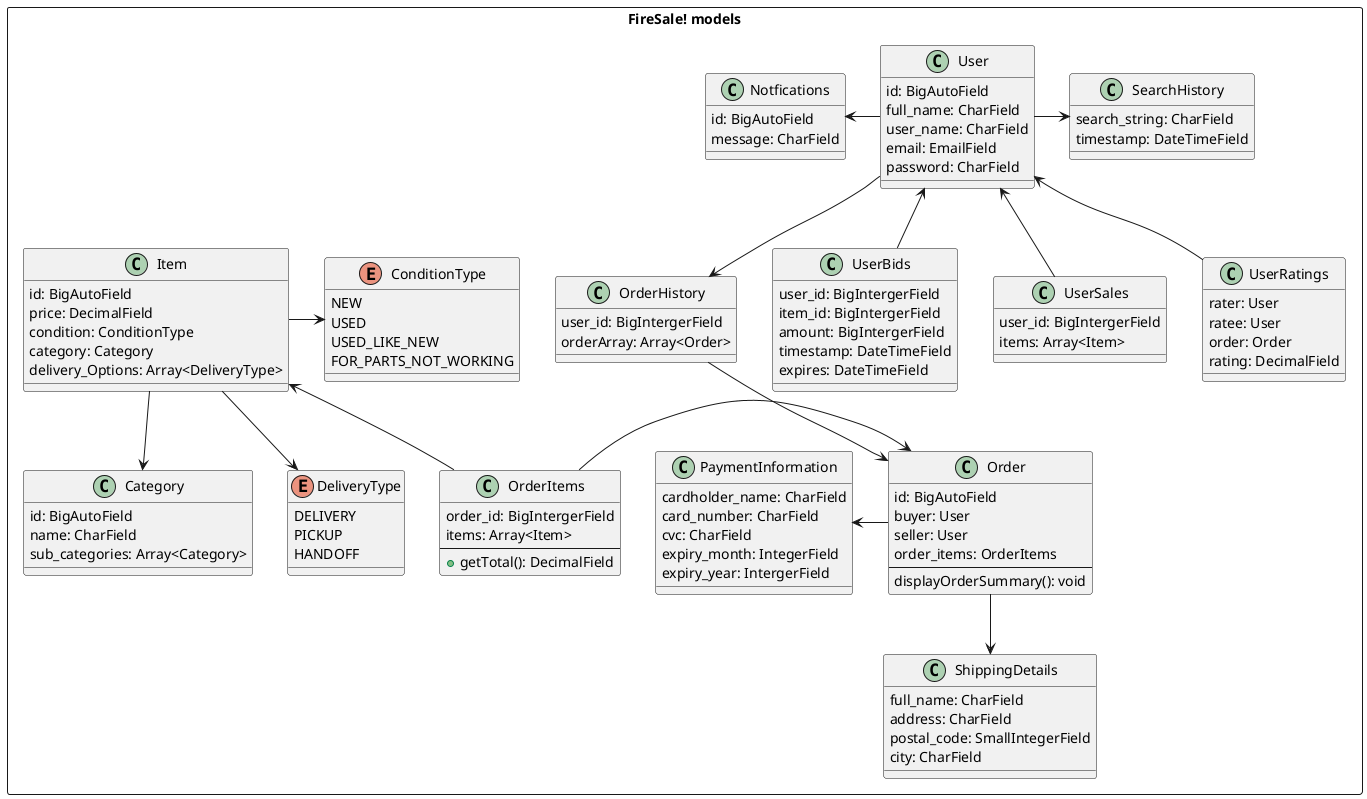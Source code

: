 @startuml FireSale!
rectangle "FireSale! models" as models{
    class User {
        id: BigAutoField
        full_name: CharField
        user_name: CharField
        email: EmailField
        password: CharField
    }
    class Order {
        id: BigAutoField
        buyer: User
        seller: User
        order_items: OrderItems
        --
        displayOrderSummary(): void
    }
    class OrderItems {
        order_id: BigIntergerField
        items: Array<Item>
        --
        + getTotal(): DecimalField
    }
    class OrderHistory{
        user_id: BigIntergerField
        orderArray: Array<Order>
    }
    class PaymentInformation {
        cardholder_name: CharField
        card_number: CharField
        cvc: CharField
        expiry_month: IntegerField
        expiry_year: IntergerField

    }
    class ShippingDetails {
        full_name: CharField
        address: CharField
        postal_code: SmallIntegerField
        city: CharField
    }
    class Item{
        id: BigAutoField
        price: DecimalField
        condition: ConditionType
        category: Category
        delivery_Options: Array<DeliveryType>

    }
    enum ConditionType {
        NEW
        USED
        USED_LIKE_NEW
        FOR_PARTS_NOT_WORKING
    }
    class SearchHistory{
        search_string: CharField
        timestamp: DateTimeField
    }
    class Category{
        id: BigAutoField
        name: CharField
        sub_categories: Array<Category>
    }
    class UserBids {
        user_id: BigIntergerField
        item_id: BigIntergerField
        amount: BigIntergerField
        timestamp: DateTimeField
        expires: DateTimeField

    }
    class UserSales {
        user_id: BigIntergerField
        items: Array<Item>
    }
    class UserRatings {
        rater: User
        ratee: User
        order: Order
        rating: DecimalField
    }
    class Notfications {
        id: BigAutoField
        message: CharField
    }
    enum DeliveryType {
        DELIVERY
        PICKUP
        HANDOFF
    }
    User -d-> OrderHistory
    User -> SearchHistory

    OrderHistory -d-> Order
    OrderItems -l-> Order
    OrderItems -u-> Item

    UserBids -u-> User
    UserSales -u-> User
    UserRatings -u-> User

    Item -> ConditionType
    Item -d-> Category
    Item -d-> DeliveryType

    Order -l-> PaymentInformation
    Order -d-> ShippingDetails

    User -l-> Notfications
}

@enduml
